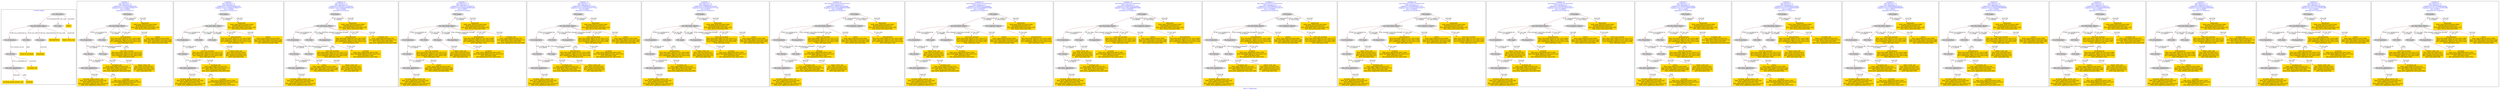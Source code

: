 digraph n0 {
fontcolor="blue"
remincross="true"
label="s08-s-17-edited.xml"
subgraph cluster_0 {
label="1-correct model"
n2[style="filled",color="white",fillcolor="lightgray",label="E12_Production1"];
n3[style="filled",color="white",fillcolor="lightgray",label="E21_Person1"];
n4[style="filled",color="white",fillcolor="lightgray",label="E82_Actor_Appellation1"];
n5[shape="plaintext",style="filled",fillcolor="gold",label="AUTHOR_URI"];
n6[style="filled",color="white",fillcolor="lightgray",label="E22_Man-Made_Object1"];
n7[style="filled",color="white",fillcolor="lightgray",label="E35_Title1"];
n8[style="filled",color="white",fillcolor="lightgray",label="E38_Image1"];
n9[shape="plaintext",style="filled",fillcolor="gold",label="DESCRIPTION"];
n10[style="filled",color="white",fillcolor="lightgray",label="E31_Document1"];
n11[style="filled",color="white",fillcolor="lightgray",label="E55_Type1"];
n12[shape="plaintext",style="filled",fillcolor="gold",label="VIDEO"];
n13[shape="plaintext",style="filled",fillcolor="gold",label="TITLE NO AUTHOR"];
n14[shape="plaintext",style="filled",fillcolor="gold",label="IMAGESRC"];
n15[shape="plaintext",style="filled",fillcolor="gold",label="VIDEO_TYPE_URI"];
n16[shape="plaintext",style="filled",fillcolor="gold",label="AUTHOR_APPELLATION_URI"];
n17[shape="plaintext",style="filled",fillcolor="gold",label="AUTHOR"];
}
subgraph cluster_1 {
label="candidate 0\nlink coherence:1.0\nnode coherence:1.0\nconfidence:0.31075254598283325\nmapping score:0.47858418199427777\ncost:13.99882\n-precision:0.79-recall:0.73"
n19[style="filled",color="white",fillcolor="lightgray",label="E12_Production1"];
n20[style="filled",color="white",fillcolor="lightgray",label="E21_Person1"];
n21[style="filled",color="white",fillcolor="lightgray",label="E55_Type1"];
n22[style="filled",color="white",fillcolor="lightgray",label="E82_Actor_Appellation1"];
n23[style="filled",color="white",fillcolor="lightgray",label="E22_Man-Made_Object1"];
n24[style="filled",color="white",fillcolor="lightgray",label="E35_Title1"];
n25[style="filled",color="white",fillcolor="lightgray",label="E38_Image1"];
n26[shape="plaintext",style="filled",fillcolor="gold",label="IMAGESRC\n[E40_Legal_Body,classLink,0.588]\n[E38_Image,classLink,0.23]\n[E22_Man-Made_Object,classLink,0.126]\n[E21_Person,classLink,0.056]"];
n27[shape="plaintext",style="filled",fillcolor="gold",label="AUTHOR_APPELLATION_URI\n[E82_Actor_Appellation,classLink,0.64]\n[E21_Person,classLink,0.334]\n[E22_Man-Made_Object,P3_has_note,0.014]\n[E82_Actor_Appellation,label,0.013]"];
n28[shape="plaintext",style="filled",fillcolor="gold",label="VIDEO_TYPE_URI\n[E55_Type,classLink,0.467]\n[E74_Group,classLink,0.243]\n[E57_Material,classLink,0.21]\n[E55_Type,label,0.08]"];
n29[shape="plaintext",style="filled",fillcolor="gold",label="DESCRIPTION\n[E22_Man-Made_Object,P3_has_note,0.296]\n[E33_Linguistic_Object,P3_has_note,0.275]\n[E73_Information_Object,P3_has_note,0.265]\n[E35_Title,label,0.163]"];
n30[shape="plaintext",style="filled",fillcolor="gold",label="AUTHOR_URI\n[E40_Legal_Body,classLink,0.65]\n[E22_Man-Made_Object,classLink,0.171]\n[E21_Person,classLink,0.092]\n[E82_Actor_Appellation,classLink,0.088]"];
n31[shape="plaintext",style="filled",fillcolor="gold",label="AUTHOR\n[E82_Actor_Appellation,label,0.356]\n[E22_Man-Made_Object,P3_has_note,0.237]\n[E35_Title,label,0.204]\n[E8_Acquisition,P3_has_note,0.203]"];
n32[shape="plaintext",style="filled",fillcolor="gold",label="VIDEO\n[E40_Legal_Body,classLink,0.696]\n[E22_Man-Made_Object,classLink,0.168]\n[E82_Actor_Appellation,classLink,0.068]\n[E21_Person,classLink,0.068]"];
n33[shape="plaintext",style="filled",fillcolor="gold",label="TITLE NO AUTHOR\n[E22_Man-Made_Object,P3_has_note,0.277]\n[E73_Information_Object,P3_has_note,0.246]\n[E33_Linguistic_Object,P3_has_note,0.239]\n[E35_Title,label,0.238]"];
}
subgraph cluster_2 {
label="candidate 1\nlink coherence:1.0\nnode coherence:1.0\nconfidence:0.31075254598283325\nmapping score:0.47858418199427777\ncost:13.99888\n-precision:0.79-recall:0.73"
n35[style="filled",color="white",fillcolor="lightgray",label="E12_Production1"];
n36[style="filled",color="white",fillcolor="lightgray",label="E21_Person1"];
n37[style="filled",color="white",fillcolor="lightgray",label="E82_Actor_Appellation1"];
n38[style="filled",color="white",fillcolor="lightgray",label="E22_Man-Made_Object1"];
n39[style="filled",color="white",fillcolor="lightgray",label="E35_Title1"];
n40[style="filled",color="white",fillcolor="lightgray",label="E55_Type2"];
n41[style="filled",color="white",fillcolor="lightgray",label="E38_Image1"];
n42[shape="plaintext",style="filled",fillcolor="gold",label="IMAGESRC\n[E40_Legal_Body,classLink,0.588]\n[E38_Image,classLink,0.23]\n[E22_Man-Made_Object,classLink,0.126]\n[E21_Person,classLink,0.056]"];
n43[shape="plaintext",style="filled",fillcolor="gold",label="AUTHOR_APPELLATION_URI\n[E82_Actor_Appellation,classLink,0.64]\n[E21_Person,classLink,0.334]\n[E22_Man-Made_Object,P3_has_note,0.014]\n[E82_Actor_Appellation,label,0.013]"];
n44[shape="plaintext",style="filled",fillcolor="gold",label="DESCRIPTION\n[E22_Man-Made_Object,P3_has_note,0.296]\n[E33_Linguistic_Object,P3_has_note,0.275]\n[E73_Information_Object,P3_has_note,0.265]\n[E35_Title,label,0.163]"];
n45[shape="plaintext",style="filled",fillcolor="gold",label="VIDEO_TYPE_URI\n[E55_Type,classLink,0.467]\n[E74_Group,classLink,0.243]\n[E57_Material,classLink,0.21]\n[E55_Type,label,0.08]"];
n46[shape="plaintext",style="filled",fillcolor="gold",label="AUTHOR_URI\n[E40_Legal_Body,classLink,0.65]\n[E22_Man-Made_Object,classLink,0.171]\n[E21_Person,classLink,0.092]\n[E82_Actor_Appellation,classLink,0.088]"];
n47[shape="plaintext",style="filled",fillcolor="gold",label="AUTHOR\n[E82_Actor_Appellation,label,0.356]\n[E22_Man-Made_Object,P3_has_note,0.237]\n[E35_Title,label,0.204]\n[E8_Acquisition,P3_has_note,0.203]"];
n48[shape="plaintext",style="filled",fillcolor="gold",label="VIDEO\n[E40_Legal_Body,classLink,0.696]\n[E22_Man-Made_Object,classLink,0.168]\n[E82_Actor_Appellation,classLink,0.068]\n[E21_Person,classLink,0.068]"];
n49[shape="plaintext",style="filled",fillcolor="gold",label="TITLE NO AUTHOR\n[E22_Man-Made_Object,P3_has_note,0.277]\n[E73_Information_Object,P3_has_note,0.246]\n[E33_Linguistic_Object,P3_has_note,0.239]\n[E35_Title,label,0.238]"];
}
subgraph cluster_3 {
label="candidate 10\nlink coherence:1.0\nnode coherence:1.0\nconfidence:0.28913351741596155\nmapping score:0.4505445058053205\ncost:14.99866\n-precision:0.6-recall:0.6"
n51[style="filled",color="white",fillcolor="lightgray",label="E12_Production1"];
n52[style="filled",color="white",fillcolor="lightgray",label="E21_Person1"];
n53[style="filled",color="white",fillcolor="lightgray",label="E55_Type1"];
n54[style="filled",color="white",fillcolor="lightgray",label="E82_Actor_Appellation1"];
n55[style="filled",color="white",fillcolor="lightgray",label="E22_Man-Made_Object1"];
n56[style="filled",color="white",fillcolor="lightgray",label="E35_Title1"];
n57[style="filled",color="white",fillcolor="lightgray",label="E8_Acquisition1"];
n58[style="filled",color="white",fillcolor="lightgray",label="E38_Image1"];
n59[shape="plaintext",style="filled",fillcolor="gold",label="IMAGESRC\n[E40_Legal_Body,classLink,0.588]\n[E38_Image,classLink,0.23]\n[E22_Man-Made_Object,classLink,0.126]\n[E21_Person,classLink,0.056]"];
n60[shape="plaintext",style="filled",fillcolor="gold",label="AUTHOR_APPELLATION_URI\n[E82_Actor_Appellation,classLink,0.64]\n[E21_Person,classLink,0.334]\n[E22_Man-Made_Object,P3_has_note,0.014]\n[E82_Actor_Appellation,label,0.013]"];
n61[shape="plaintext",style="filled",fillcolor="gold",label="VIDEO_TYPE_URI\n[E55_Type,classLink,0.467]\n[E74_Group,classLink,0.243]\n[E57_Material,classLink,0.21]\n[E55_Type,label,0.08]"];
n62[shape="plaintext",style="filled",fillcolor="gold",label="AUTHOR\n[E82_Actor_Appellation,label,0.356]\n[E22_Man-Made_Object,P3_has_note,0.237]\n[E35_Title,label,0.204]\n[E8_Acquisition,P3_has_note,0.203]"];
n63[shape="plaintext",style="filled",fillcolor="gold",label="DESCRIPTION\n[E22_Man-Made_Object,P3_has_note,0.296]\n[E33_Linguistic_Object,P3_has_note,0.275]\n[E73_Information_Object,P3_has_note,0.265]\n[E35_Title,label,0.163]"];
n64[shape="plaintext",style="filled",fillcolor="gold",label="VIDEO\n[E40_Legal_Body,classLink,0.696]\n[E22_Man-Made_Object,classLink,0.168]\n[E82_Actor_Appellation,classLink,0.068]\n[E21_Person,classLink,0.068]"];
n65[shape="plaintext",style="filled",fillcolor="gold",label="AUTHOR_URI\n[E40_Legal_Body,classLink,0.65]\n[E22_Man-Made_Object,classLink,0.171]\n[E21_Person,classLink,0.092]\n[E82_Actor_Appellation,classLink,0.088]"];
n66[shape="plaintext",style="filled",fillcolor="gold",label="TITLE NO AUTHOR\n[E22_Man-Made_Object,P3_has_note,0.277]\n[E73_Information_Object,P3_has_note,0.246]\n[E33_Linguistic_Object,P3_has_note,0.239]\n[E35_Title,label,0.238]"];
}
subgraph cluster_4 {
label="candidate 11\nlink coherence:1.0\nnode coherence:1.0\nconfidence:0.28913351741596155\nmapping score:0.4505445058053205\ncost:14.99872\n-precision:0.6-recall:0.6"
n68[style="filled",color="white",fillcolor="lightgray",label="E12_Production1"];
n69[style="filled",color="white",fillcolor="lightgray",label="E21_Person1"];
n70[style="filled",color="white",fillcolor="lightgray",label="E82_Actor_Appellation1"];
n71[style="filled",color="white",fillcolor="lightgray",label="E22_Man-Made_Object1"];
n72[style="filled",color="white",fillcolor="lightgray",label="E35_Title1"];
n73[style="filled",color="white",fillcolor="lightgray",label="E55_Type2"];
n74[style="filled",color="white",fillcolor="lightgray",label="E8_Acquisition1"];
n75[style="filled",color="white",fillcolor="lightgray",label="E38_Image1"];
n76[shape="plaintext",style="filled",fillcolor="gold",label="IMAGESRC\n[E40_Legal_Body,classLink,0.588]\n[E38_Image,classLink,0.23]\n[E22_Man-Made_Object,classLink,0.126]\n[E21_Person,classLink,0.056]"];
n77[shape="plaintext",style="filled",fillcolor="gold",label="AUTHOR_APPELLATION_URI\n[E82_Actor_Appellation,classLink,0.64]\n[E21_Person,classLink,0.334]\n[E22_Man-Made_Object,P3_has_note,0.014]\n[E82_Actor_Appellation,label,0.013]"];
n78[shape="plaintext",style="filled",fillcolor="gold",label="AUTHOR\n[E82_Actor_Appellation,label,0.356]\n[E22_Man-Made_Object,P3_has_note,0.237]\n[E35_Title,label,0.204]\n[E8_Acquisition,P3_has_note,0.203]"];
n79[shape="plaintext",style="filled",fillcolor="gold",label="DESCRIPTION\n[E22_Man-Made_Object,P3_has_note,0.296]\n[E33_Linguistic_Object,P3_has_note,0.275]\n[E73_Information_Object,P3_has_note,0.265]\n[E35_Title,label,0.163]"];
n80[shape="plaintext",style="filled",fillcolor="gold",label="VIDEO_TYPE_URI\n[E55_Type,classLink,0.467]\n[E74_Group,classLink,0.243]\n[E57_Material,classLink,0.21]\n[E55_Type,label,0.08]"];
n81[shape="plaintext",style="filled",fillcolor="gold",label="VIDEO\n[E40_Legal_Body,classLink,0.696]\n[E22_Man-Made_Object,classLink,0.168]\n[E82_Actor_Appellation,classLink,0.068]\n[E21_Person,classLink,0.068]"];
n82[shape="plaintext",style="filled",fillcolor="gold",label="AUTHOR_URI\n[E40_Legal_Body,classLink,0.65]\n[E22_Man-Made_Object,classLink,0.171]\n[E21_Person,classLink,0.092]\n[E82_Actor_Appellation,classLink,0.088]"];
n83[shape="plaintext",style="filled",fillcolor="gold",label="TITLE NO AUTHOR\n[E22_Man-Made_Object,P3_has_note,0.277]\n[E73_Information_Object,P3_has_note,0.246]\n[E33_Linguistic_Object,P3_has_note,0.239]\n[E35_Title,label,0.238]"];
}
subgraph cluster_5 {
label="candidate 12\nlink coherence:1.0\nnode coherence:1.0\nconfidence:0.27998564847331425\nmapping score:0.44749521615777144\ncost:14.99866\n-precision:0.53-recall:0.53"
n85[style="filled",color="white",fillcolor="lightgray",label="E12_Production1"];
n86[style="filled",color="white",fillcolor="lightgray",label="E21_Person1"];
n87[style="filled",color="white",fillcolor="lightgray",label="E55_Type1"];
n88[style="filled",color="white",fillcolor="lightgray",label="E82_Actor_Appellation1"];
n89[style="filled",color="white",fillcolor="lightgray",label="E22_Man-Made_Object1"];
n90[style="filled",color="white",fillcolor="lightgray",label="E35_Title1"];
n91[style="filled",color="white",fillcolor="lightgray",label="E8_Acquisition1"];
n92[style="filled",color="white",fillcolor="lightgray",label="E38_Image1"];
n93[shape="plaintext",style="filled",fillcolor="gold",label="IMAGESRC\n[E40_Legal_Body,classLink,0.588]\n[E38_Image,classLink,0.23]\n[E22_Man-Made_Object,classLink,0.126]\n[E21_Person,classLink,0.056]"];
n94[shape="plaintext",style="filled",fillcolor="gold",label="AUTHOR_APPELLATION_URI\n[E82_Actor_Appellation,classLink,0.64]\n[E21_Person,classLink,0.334]\n[E22_Man-Made_Object,P3_has_note,0.014]\n[E82_Actor_Appellation,label,0.013]"];
n95[shape="plaintext",style="filled",fillcolor="gold",label="VIDEO_TYPE_URI\n[E55_Type,classLink,0.467]\n[E74_Group,classLink,0.243]\n[E57_Material,classLink,0.21]\n[E55_Type,label,0.08]"];
n96[shape="plaintext",style="filled",fillcolor="gold",label="AUTHOR\n[E82_Actor_Appellation,label,0.356]\n[E22_Man-Made_Object,P3_has_note,0.237]\n[E35_Title,label,0.204]\n[E8_Acquisition,P3_has_note,0.203]"];
n97[shape="plaintext",style="filled",fillcolor="gold",label="TITLE NO AUTHOR\n[E22_Man-Made_Object,P3_has_note,0.277]\n[E73_Information_Object,P3_has_note,0.246]\n[E33_Linguistic_Object,P3_has_note,0.239]\n[E35_Title,label,0.238]"];
n98[shape="plaintext",style="filled",fillcolor="gold",label="AUTHOR_URI\n[E40_Legal_Body,classLink,0.65]\n[E22_Man-Made_Object,classLink,0.171]\n[E21_Person,classLink,0.092]\n[E82_Actor_Appellation,classLink,0.088]"];
n99[shape="plaintext",style="filled",fillcolor="gold",label="VIDEO\n[E40_Legal_Body,classLink,0.696]\n[E22_Man-Made_Object,classLink,0.168]\n[E82_Actor_Appellation,classLink,0.068]\n[E21_Person,classLink,0.068]"];
n100[shape="plaintext",style="filled",fillcolor="gold",label="DESCRIPTION\n[E22_Man-Made_Object,P3_has_note,0.296]\n[E33_Linguistic_Object,P3_has_note,0.275]\n[E73_Information_Object,P3_has_note,0.265]\n[E35_Title,label,0.163]"];
}
subgraph cluster_6 {
label="candidate 13\nlink coherence:1.0\nnode coherence:1.0\nconfidence:0.27998564847331425\nmapping score:0.44749521615777144\ncost:14.99872\n-precision:0.53-recall:0.53"
n102[style="filled",color="white",fillcolor="lightgray",label="E12_Production1"];
n103[style="filled",color="white",fillcolor="lightgray",label="E21_Person1"];
n104[style="filled",color="white",fillcolor="lightgray",label="E82_Actor_Appellation1"];
n105[style="filled",color="white",fillcolor="lightgray",label="E22_Man-Made_Object1"];
n106[style="filled",color="white",fillcolor="lightgray",label="E35_Title1"];
n107[style="filled",color="white",fillcolor="lightgray",label="E55_Type2"];
n108[style="filled",color="white",fillcolor="lightgray",label="E8_Acquisition1"];
n109[style="filled",color="white",fillcolor="lightgray",label="E38_Image1"];
n110[shape="plaintext",style="filled",fillcolor="gold",label="IMAGESRC\n[E40_Legal_Body,classLink,0.588]\n[E38_Image,classLink,0.23]\n[E22_Man-Made_Object,classLink,0.126]\n[E21_Person,classLink,0.056]"];
n111[shape="plaintext",style="filled",fillcolor="gold",label="AUTHOR_APPELLATION_URI\n[E82_Actor_Appellation,classLink,0.64]\n[E21_Person,classLink,0.334]\n[E22_Man-Made_Object,P3_has_note,0.014]\n[E82_Actor_Appellation,label,0.013]"];
n112[shape="plaintext",style="filled",fillcolor="gold",label="AUTHOR\n[E82_Actor_Appellation,label,0.356]\n[E22_Man-Made_Object,P3_has_note,0.237]\n[E35_Title,label,0.204]\n[E8_Acquisition,P3_has_note,0.203]"];
n113[shape="plaintext",style="filled",fillcolor="gold",label="TITLE NO AUTHOR\n[E22_Man-Made_Object,P3_has_note,0.277]\n[E73_Information_Object,P3_has_note,0.246]\n[E33_Linguistic_Object,P3_has_note,0.239]\n[E35_Title,label,0.238]"];
n114[shape="plaintext",style="filled",fillcolor="gold",label="VIDEO_TYPE_URI\n[E55_Type,classLink,0.467]\n[E74_Group,classLink,0.243]\n[E57_Material,classLink,0.21]\n[E55_Type,label,0.08]"];
n115[shape="plaintext",style="filled",fillcolor="gold",label="AUTHOR_URI\n[E40_Legal_Body,classLink,0.65]\n[E22_Man-Made_Object,classLink,0.171]\n[E21_Person,classLink,0.092]\n[E82_Actor_Appellation,classLink,0.088]"];
n116[shape="plaintext",style="filled",fillcolor="gold",label="VIDEO\n[E40_Legal_Body,classLink,0.696]\n[E22_Man-Made_Object,classLink,0.168]\n[E82_Actor_Appellation,classLink,0.068]\n[E21_Person,classLink,0.068]"];
n117[shape="plaintext",style="filled",fillcolor="gold",label="DESCRIPTION\n[E22_Man-Made_Object,P3_has_note,0.296]\n[E33_Linguistic_Object,P3_has_note,0.275]\n[E73_Information_Object,P3_has_note,0.265]\n[E35_Title,label,0.163]"];
}
subgraph cluster_7 {
label="candidate 14\nlink coherence:0.9333333333333333\nnode coherence:1.0\nconfidence:0.2940072581943664\nmapping score:0.45216908606478884\ncost:114.008862\n-precision:0.47-recall:0.47"
n119[style="filled",color="white",fillcolor="lightgray",label="E12_Production1"];
n120[style="filled",color="white",fillcolor="lightgray",label="E21_Person1"];
n121[style="filled",color="white",fillcolor="lightgray",label="E55_Type1"];
n122[style="filled",color="white",fillcolor="lightgray",label="E82_Actor_Appellation1"];
n123[style="filled",color="white",fillcolor="lightgray",label="E22_Man-Made_Object1"];
n124[style="filled",color="white",fillcolor="lightgray",label="E8_Acquisition1"];
n125[style="filled",color="white",fillcolor="lightgray",label="E38_Image1"];
n126[style="filled",color="white",fillcolor="lightgray",label="E33_Linguistic_Object2"];
n127[shape="plaintext",style="filled",fillcolor="gold",label="IMAGESRC\n[E40_Legal_Body,classLink,0.588]\n[E38_Image,classLink,0.23]\n[E22_Man-Made_Object,classLink,0.126]\n[E21_Person,classLink,0.056]"];
n128[shape="plaintext",style="filled",fillcolor="gold",label="AUTHOR_APPELLATION_URI\n[E82_Actor_Appellation,classLink,0.64]\n[E21_Person,classLink,0.334]\n[E22_Man-Made_Object,P3_has_note,0.014]\n[E82_Actor_Appellation,label,0.013]"];
n129[shape="plaintext",style="filled",fillcolor="gold",label="VIDEO_TYPE_URI\n[E55_Type,classLink,0.467]\n[E74_Group,classLink,0.243]\n[E57_Material,classLink,0.21]\n[E55_Type,label,0.08]"];
n130[shape="plaintext",style="filled",fillcolor="gold",label="AUTHOR\n[E82_Actor_Appellation,label,0.356]\n[E22_Man-Made_Object,P3_has_note,0.237]\n[E35_Title,label,0.204]\n[E8_Acquisition,P3_has_note,0.203]"];
n131[shape="plaintext",style="filled",fillcolor="gold",label="TITLE NO AUTHOR\n[E22_Man-Made_Object,P3_has_note,0.277]\n[E73_Information_Object,P3_has_note,0.246]\n[E33_Linguistic_Object,P3_has_note,0.239]\n[E35_Title,label,0.238]"];
n132[shape="plaintext",style="filled",fillcolor="gold",label="DESCRIPTION\n[E22_Man-Made_Object,P3_has_note,0.296]\n[E33_Linguistic_Object,P3_has_note,0.275]\n[E73_Information_Object,P3_has_note,0.265]\n[E35_Title,label,0.163]"];
n133[shape="plaintext",style="filled",fillcolor="gold",label="AUTHOR_URI\n[E40_Legal_Body,classLink,0.65]\n[E22_Man-Made_Object,classLink,0.171]\n[E21_Person,classLink,0.092]\n[E82_Actor_Appellation,classLink,0.088]"];
n134[shape="plaintext",style="filled",fillcolor="gold",label="VIDEO\n[E40_Legal_Body,classLink,0.696]\n[E22_Man-Made_Object,classLink,0.168]\n[E82_Actor_Appellation,classLink,0.068]\n[E21_Person,classLink,0.068]"];
}
subgraph cluster_8 {
label="candidate 15\nlink coherence:0.9333333333333333\nnode coherence:1.0\nconfidence:0.2940072581943664\nmapping score:0.45216908606478884\ncost:114.008922\n-precision:0.47-recall:0.47"
n136[style="filled",color="white",fillcolor="lightgray",label="E12_Production1"];
n137[style="filled",color="white",fillcolor="lightgray",label="E21_Person1"];
n138[style="filled",color="white",fillcolor="lightgray",label="E82_Actor_Appellation1"];
n139[style="filled",color="white",fillcolor="lightgray",label="E22_Man-Made_Object1"];
n140[style="filled",color="white",fillcolor="lightgray",label="E55_Type2"];
n141[style="filled",color="white",fillcolor="lightgray",label="E8_Acquisition1"];
n142[style="filled",color="white",fillcolor="lightgray",label="E38_Image1"];
n143[style="filled",color="white",fillcolor="lightgray",label="E33_Linguistic_Object2"];
n144[shape="plaintext",style="filled",fillcolor="gold",label="IMAGESRC\n[E40_Legal_Body,classLink,0.588]\n[E38_Image,classLink,0.23]\n[E22_Man-Made_Object,classLink,0.126]\n[E21_Person,classLink,0.056]"];
n145[shape="plaintext",style="filled",fillcolor="gold",label="AUTHOR_APPELLATION_URI\n[E82_Actor_Appellation,classLink,0.64]\n[E21_Person,classLink,0.334]\n[E22_Man-Made_Object,P3_has_note,0.014]\n[E82_Actor_Appellation,label,0.013]"];
n146[shape="plaintext",style="filled",fillcolor="gold",label="AUTHOR\n[E82_Actor_Appellation,label,0.356]\n[E22_Man-Made_Object,P3_has_note,0.237]\n[E35_Title,label,0.204]\n[E8_Acquisition,P3_has_note,0.203]"];
n147[shape="plaintext",style="filled",fillcolor="gold",label="TITLE NO AUTHOR\n[E22_Man-Made_Object,P3_has_note,0.277]\n[E73_Information_Object,P3_has_note,0.246]\n[E33_Linguistic_Object,P3_has_note,0.239]\n[E35_Title,label,0.238]"];
n148[shape="plaintext",style="filled",fillcolor="gold",label="DESCRIPTION\n[E22_Man-Made_Object,P3_has_note,0.296]\n[E33_Linguistic_Object,P3_has_note,0.275]\n[E73_Information_Object,P3_has_note,0.265]\n[E35_Title,label,0.163]"];
n149[shape="plaintext",style="filled",fillcolor="gold",label="VIDEO_TYPE_URI\n[E55_Type,classLink,0.467]\n[E74_Group,classLink,0.243]\n[E57_Material,classLink,0.21]\n[E55_Type,label,0.08]"];
n150[shape="plaintext",style="filled",fillcolor="gold",label="AUTHOR_URI\n[E40_Legal_Body,classLink,0.65]\n[E22_Man-Made_Object,classLink,0.171]\n[E21_Person,classLink,0.092]\n[E82_Actor_Appellation,classLink,0.088]"];
n151[shape="plaintext",style="filled",fillcolor="gold",label="VIDEO\n[E40_Legal_Body,classLink,0.696]\n[E22_Man-Made_Object,classLink,0.168]\n[E82_Actor_Appellation,classLink,0.068]\n[E21_Person,classLink,0.068]"];
}
subgraph cluster_9 {
label="candidate 16\nlink coherence:0.9333333333333333\nnode coherence:1.0\nconfidence:0.2940072581943664\nmapping score:0.45216908606478884\ncost:114.008992\n-precision:0.47-recall:0.47"
n153[style="filled",color="white",fillcolor="lightgray",label="E12_Production1"];
n154[style="filled",color="white",fillcolor="lightgray",label="E21_Person1"];
n155[style="filled",color="white",fillcolor="lightgray",label="E82_Actor_Appellation1"];
n156[style="filled",color="white",fillcolor="lightgray",label="E22_Man-Made_Object1"];
n157[style="filled",color="white",fillcolor="lightgray",label="E55_Type3"];
n158[style="filled",color="white",fillcolor="lightgray",label="E8_Acquisition1"];
n159[style="filled",color="white",fillcolor="lightgray",label="E38_Image1"];
n160[style="filled",color="white",fillcolor="lightgray",label="E33_Linguistic_Object2"];
n161[shape="plaintext",style="filled",fillcolor="gold",label="IMAGESRC\n[E40_Legal_Body,classLink,0.588]\n[E38_Image,classLink,0.23]\n[E22_Man-Made_Object,classLink,0.126]\n[E21_Person,classLink,0.056]"];
n162[shape="plaintext",style="filled",fillcolor="gold",label="AUTHOR_APPELLATION_URI\n[E82_Actor_Appellation,classLink,0.64]\n[E21_Person,classLink,0.334]\n[E22_Man-Made_Object,P3_has_note,0.014]\n[E82_Actor_Appellation,label,0.013]"];
n163[shape="plaintext",style="filled",fillcolor="gold",label="AUTHOR\n[E82_Actor_Appellation,label,0.356]\n[E22_Man-Made_Object,P3_has_note,0.237]\n[E35_Title,label,0.204]\n[E8_Acquisition,P3_has_note,0.203]"];
n164[shape="plaintext",style="filled",fillcolor="gold",label="TITLE NO AUTHOR\n[E22_Man-Made_Object,P3_has_note,0.277]\n[E73_Information_Object,P3_has_note,0.246]\n[E33_Linguistic_Object,P3_has_note,0.239]\n[E35_Title,label,0.238]"];
n165[shape="plaintext",style="filled",fillcolor="gold",label="DESCRIPTION\n[E22_Man-Made_Object,P3_has_note,0.296]\n[E33_Linguistic_Object,P3_has_note,0.275]\n[E73_Information_Object,P3_has_note,0.265]\n[E35_Title,label,0.163]"];
n166[shape="plaintext",style="filled",fillcolor="gold",label="AUTHOR_URI\n[E40_Legal_Body,classLink,0.65]\n[E22_Man-Made_Object,classLink,0.171]\n[E21_Person,classLink,0.092]\n[E82_Actor_Appellation,classLink,0.088]"];
n167[shape="plaintext",style="filled",fillcolor="gold",label="VIDEO_TYPE_URI\n[E55_Type,classLink,0.467]\n[E74_Group,classLink,0.243]\n[E57_Material,classLink,0.21]\n[E55_Type,label,0.08]"];
n168[shape="plaintext",style="filled",fillcolor="gold",label="VIDEO\n[E40_Legal_Body,classLink,0.696]\n[E22_Man-Made_Object,classLink,0.168]\n[E82_Actor_Appellation,classLink,0.068]\n[E21_Person,classLink,0.068]"];
}
subgraph cluster_10 {
label="candidate 17\nlink coherence:0.9333333333333333\nnode coherence:1.0\nconfidence:0.2918564809707754\nmapping score:0.45145216032359176\ncost:114.008862\n-precision:0.53-recall:0.53"
n170[style="filled",color="white",fillcolor="lightgray",label="E12_Production1"];
n171[style="filled",color="white",fillcolor="lightgray",label="E21_Person1"];
n172[style="filled",color="white",fillcolor="lightgray",label="E55_Type1"];
n173[style="filled",color="white",fillcolor="lightgray",label="E82_Actor_Appellation1"];
n174[style="filled",color="white",fillcolor="lightgray",label="E22_Man-Made_Object1"];
n175[style="filled",color="white",fillcolor="lightgray",label="E8_Acquisition1"];
n176[style="filled",color="white",fillcolor="lightgray",label="E38_Image1"];
n177[style="filled",color="white",fillcolor="lightgray",label="E33_Linguistic_Object2"];
n178[shape="plaintext",style="filled",fillcolor="gold",label="IMAGESRC\n[E40_Legal_Body,classLink,0.588]\n[E38_Image,classLink,0.23]\n[E22_Man-Made_Object,classLink,0.126]\n[E21_Person,classLink,0.056]"];
n179[shape="plaintext",style="filled",fillcolor="gold",label="AUTHOR_APPELLATION_URI\n[E82_Actor_Appellation,classLink,0.64]\n[E21_Person,classLink,0.334]\n[E22_Man-Made_Object,P3_has_note,0.014]\n[E82_Actor_Appellation,label,0.013]"];
n180[shape="plaintext",style="filled",fillcolor="gold",label="VIDEO_TYPE_URI\n[E55_Type,classLink,0.467]\n[E74_Group,classLink,0.243]\n[E57_Material,classLink,0.21]\n[E55_Type,label,0.08]"];
n181[shape="plaintext",style="filled",fillcolor="gold",label="AUTHOR\n[E82_Actor_Appellation,label,0.356]\n[E22_Man-Made_Object,P3_has_note,0.237]\n[E35_Title,label,0.204]\n[E8_Acquisition,P3_has_note,0.203]"];
n182[shape="plaintext",style="filled",fillcolor="gold",label="TITLE NO AUTHOR\n[E22_Man-Made_Object,P3_has_note,0.277]\n[E73_Information_Object,P3_has_note,0.246]\n[E33_Linguistic_Object,P3_has_note,0.239]\n[E35_Title,label,0.238]"];
n183[shape="plaintext",style="filled",fillcolor="gold",label="DESCRIPTION\n[E22_Man-Made_Object,P3_has_note,0.296]\n[E33_Linguistic_Object,P3_has_note,0.275]\n[E73_Information_Object,P3_has_note,0.265]\n[E35_Title,label,0.163]"];
n184[shape="plaintext",style="filled",fillcolor="gold",label="AUTHOR_URI\n[E40_Legal_Body,classLink,0.65]\n[E22_Man-Made_Object,classLink,0.171]\n[E21_Person,classLink,0.092]\n[E82_Actor_Appellation,classLink,0.088]"];
n185[shape="plaintext",style="filled",fillcolor="gold",label="VIDEO\n[E40_Legal_Body,classLink,0.696]\n[E22_Man-Made_Object,classLink,0.168]\n[E82_Actor_Appellation,classLink,0.068]\n[E21_Person,classLink,0.068]"];
}
subgraph cluster_11 {
label="candidate 18\nlink coherence:0.9333333333333333\nnode coherence:1.0\nconfidence:0.2918564809707754\nmapping score:0.45145216032359176\ncost:114.008922\n-precision:0.53-recall:0.53"
n187[style="filled",color="white",fillcolor="lightgray",label="E12_Production1"];
n188[style="filled",color="white",fillcolor="lightgray",label="E21_Person1"];
n189[style="filled",color="white",fillcolor="lightgray",label="E82_Actor_Appellation1"];
n190[style="filled",color="white",fillcolor="lightgray",label="E22_Man-Made_Object1"];
n191[style="filled",color="white",fillcolor="lightgray",label="E55_Type2"];
n192[style="filled",color="white",fillcolor="lightgray",label="E8_Acquisition1"];
n193[style="filled",color="white",fillcolor="lightgray",label="E38_Image1"];
n194[style="filled",color="white",fillcolor="lightgray",label="E33_Linguistic_Object2"];
n195[shape="plaintext",style="filled",fillcolor="gold",label="IMAGESRC\n[E40_Legal_Body,classLink,0.588]\n[E38_Image,classLink,0.23]\n[E22_Man-Made_Object,classLink,0.126]\n[E21_Person,classLink,0.056]"];
n196[shape="plaintext",style="filled",fillcolor="gold",label="AUTHOR_APPELLATION_URI\n[E82_Actor_Appellation,classLink,0.64]\n[E21_Person,classLink,0.334]\n[E22_Man-Made_Object,P3_has_note,0.014]\n[E82_Actor_Appellation,label,0.013]"];
n197[shape="plaintext",style="filled",fillcolor="gold",label="AUTHOR\n[E82_Actor_Appellation,label,0.356]\n[E22_Man-Made_Object,P3_has_note,0.237]\n[E35_Title,label,0.204]\n[E8_Acquisition,P3_has_note,0.203]"];
n198[shape="plaintext",style="filled",fillcolor="gold",label="TITLE NO AUTHOR\n[E22_Man-Made_Object,P3_has_note,0.277]\n[E73_Information_Object,P3_has_note,0.246]\n[E33_Linguistic_Object,P3_has_note,0.239]\n[E35_Title,label,0.238]"];
n199[shape="plaintext",style="filled",fillcolor="gold",label="DESCRIPTION\n[E22_Man-Made_Object,P3_has_note,0.296]\n[E33_Linguistic_Object,P3_has_note,0.275]\n[E73_Information_Object,P3_has_note,0.265]\n[E35_Title,label,0.163]"];
n200[shape="plaintext",style="filled",fillcolor="gold",label="VIDEO_TYPE_URI\n[E55_Type,classLink,0.467]\n[E74_Group,classLink,0.243]\n[E57_Material,classLink,0.21]\n[E55_Type,label,0.08]"];
n201[shape="plaintext",style="filled",fillcolor="gold",label="AUTHOR_URI\n[E40_Legal_Body,classLink,0.65]\n[E22_Man-Made_Object,classLink,0.171]\n[E21_Person,classLink,0.092]\n[E82_Actor_Appellation,classLink,0.088]"];
n202[shape="plaintext",style="filled",fillcolor="gold",label="VIDEO\n[E40_Legal_Body,classLink,0.696]\n[E22_Man-Made_Object,classLink,0.168]\n[E82_Actor_Appellation,classLink,0.068]\n[E21_Person,classLink,0.068]"];
}
subgraph cluster_12 {
label="candidate 19\nlink coherence:0.9333333333333333\nnode coherence:1.0\nconfidence:0.2918564809707754\nmapping score:0.45145216032359176\ncost:114.008992\n-precision:0.53-recall:0.53"
n204[style="filled",color="white",fillcolor="lightgray",label="E12_Production1"];
n205[style="filled",color="white",fillcolor="lightgray",label="E21_Person1"];
n206[style="filled",color="white",fillcolor="lightgray",label="E82_Actor_Appellation1"];
n207[style="filled",color="white",fillcolor="lightgray",label="E22_Man-Made_Object1"];
n208[style="filled",color="white",fillcolor="lightgray",label="E55_Type3"];
n209[style="filled",color="white",fillcolor="lightgray",label="E8_Acquisition1"];
n210[style="filled",color="white",fillcolor="lightgray",label="E38_Image1"];
n211[style="filled",color="white",fillcolor="lightgray",label="E33_Linguistic_Object2"];
n212[shape="plaintext",style="filled",fillcolor="gold",label="IMAGESRC\n[E40_Legal_Body,classLink,0.588]\n[E38_Image,classLink,0.23]\n[E22_Man-Made_Object,classLink,0.126]\n[E21_Person,classLink,0.056]"];
n213[shape="plaintext",style="filled",fillcolor="gold",label="AUTHOR_APPELLATION_URI\n[E82_Actor_Appellation,classLink,0.64]\n[E21_Person,classLink,0.334]\n[E22_Man-Made_Object,P3_has_note,0.014]\n[E82_Actor_Appellation,label,0.013]"];
n214[shape="plaintext",style="filled",fillcolor="gold",label="AUTHOR\n[E82_Actor_Appellation,label,0.356]\n[E22_Man-Made_Object,P3_has_note,0.237]\n[E35_Title,label,0.204]\n[E8_Acquisition,P3_has_note,0.203]"];
n215[shape="plaintext",style="filled",fillcolor="gold",label="TITLE NO AUTHOR\n[E22_Man-Made_Object,P3_has_note,0.277]\n[E73_Information_Object,P3_has_note,0.246]\n[E33_Linguistic_Object,P3_has_note,0.239]\n[E35_Title,label,0.238]"];
n216[shape="plaintext",style="filled",fillcolor="gold",label="DESCRIPTION\n[E22_Man-Made_Object,P3_has_note,0.296]\n[E33_Linguistic_Object,P3_has_note,0.275]\n[E73_Information_Object,P3_has_note,0.265]\n[E35_Title,label,0.163]"];
n217[shape="plaintext",style="filled",fillcolor="gold",label="AUTHOR_URI\n[E40_Legal_Body,classLink,0.65]\n[E22_Man-Made_Object,classLink,0.171]\n[E21_Person,classLink,0.092]\n[E82_Actor_Appellation,classLink,0.088]"];
n218[shape="plaintext",style="filled",fillcolor="gold",label="VIDEO_TYPE_URI\n[E55_Type,classLink,0.467]\n[E74_Group,classLink,0.243]\n[E57_Material,classLink,0.21]\n[E55_Type,label,0.08]"];
n219[shape="plaintext",style="filled",fillcolor="gold",label="VIDEO\n[E40_Legal_Body,classLink,0.696]\n[E22_Man-Made_Object,classLink,0.168]\n[E82_Actor_Appellation,classLink,0.068]\n[E21_Person,classLink,0.068]"];
}
subgraph cluster_13 {
label="candidate 2\nlink coherence:1.0\nnode coherence:1.0\nconfidence:0.30815083843322894\nmapping score:0.4777169461444097\ncost:13.99882\n-precision:0.71-recall:0.67"
n221[style="filled",color="white",fillcolor="lightgray",label="E12_Production1"];
n222[style="filled",color="white",fillcolor="lightgray",label="E21_Person1"];
n223[style="filled",color="white",fillcolor="lightgray",label="E55_Type1"];
n224[style="filled",color="white",fillcolor="lightgray",label="E82_Actor_Appellation1"];
n225[style="filled",color="white",fillcolor="lightgray",label="E22_Man-Made_Object1"];
n226[style="filled",color="white",fillcolor="lightgray",label="E35_Title1"];
n227[style="filled",color="white",fillcolor="lightgray",label="E38_Image1"];
n228[shape="plaintext",style="filled",fillcolor="gold",label="IMAGESRC\n[E40_Legal_Body,classLink,0.588]\n[E38_Image,classLink,0.23]\n[E22_Man-Made_Object,classLink,0.126]\n[E21_Person,classLink,0.056]"];
n229[shape="plaintext",style="filled",fillcolor="gold",label="AUTHOR_APPELLATION_URI\n[E82_Actor_Appellation,classLink,0.64]\n[E21_Person,classLink,0.334]\n[E22_Man-Made_Object,P3_has_note,0.014]\n[E82_Actor_Appellation,label,0.013]"];
n230[shape="plaintext",style="filled",fillcolor="gold",label="VIDEO_TYPE_URI\n[E55_Type,classLink,0.467]\n[E74_Group,classLink,0.243]\n[E57_Material,classLink,0.21]\n[E55_Type,label,0.08]"];
n231[shape="plaintext",style="filled",fillcolor="gold",label="DESCRIPTION\n[E22_Man-Made_Object,P3_has_note,0.296]\n[E33_Linguistic_Object,P3_has_note,0.275]\n[E73_Information_Object,P3_has_note,0.265]\n[E35_Title,label,0.163]"];
n232[shape="plaintext",style="filled",fillcolor="gold",label="VIDEO\n[E40_Legal_Body,classLink,0.696]\n[E22_Man-Made_Object,classLink,0.168]\n[E82_Actor_Appellation,classLink,0.068]\n[E21_Person,classLink,0.068]"];
n233[shape="plaintext",style="filled",fillcolor="gold",label="AUTHOR\n[E82_Actor_Appellation,label,0.356]\n[E22_Man-Made_Object,P3_has_note,0.237]\n[E35_Title,label,0.204]\n[E8_Acquisition,P3_has_note,0.203]"];
n234[shape="plaintext",style="filled",fillcolor="gold",label="AUTHOR_URI\n[E40_Legal_Body,classLink,0.65]\n[E22_Man-Made_Object,classLink,0.171]\n[E21_Person,classLink,0.092]\n[E82_Actor_Appellation,classLink,0.088]"];
n235[shape="plaintext",style="filled",fillcolor="gold",label="TITLE NO AUTHOR\n[E22_Man-Made_Object,P3_has_note,0.277]\n[E73_Information_Object,P3_has_note,0.246]\n[E33_Linguistic_Object,P3_has_note,0.239]\n[E35_Title,label,0.238]"];
}
subgraph cluster_14 {
label="candidate 3\nlink coherence:1.0\nnode coherence:1.0\nconfidence:0.30815083843322894\nmapping score:0.4777169461444097\ncost:13.99888\n-precision:0.71-recall:0.67"
n237[style="filled",color="white",fillcolor="lightgray",label="E12_Production1"];
n238[style="filled",color="white",fillcolor="lightgray",label="E21_Person1"];
n239[style="filled",color="white",fillcolor="lightgray",label="E82_Actor_Appellation1"];
n240[style="filled",color="white",fillcolor="lightgray",label="E22_Man-Made_Object1"];
n241[style="filled",color="white",fillcolor="lightgray",label="E35_Title1"];
n242[style="filled",color="white",fillcolor="lightgray",label="E55_Type2"];
n243[style="filled",color="white",fillcolor="lightgray",label="E38_Image1"];
n244[shape="plaintext",style="filled",fillcolor="gold",label="IMAGESRC\n[E40_Legal_Body,classLink,0.588]\n[E38_Image,classLink,0.23]\n[E22_Man-Made_Object,classLink,0.126]\n[E21_Person,classLink,0.056]"];
n245[shape="plaintext",style="filled",fillcolor="gold",label="AUTHOR_APPELLATION_URI\n[E82_Actor_Appellation,classLink,0.64]\n[E21_Person,classLink,0.334]\n[E22_Man-Made_Object,P3_has_note,0.014]\n[E82_Actor_Appellation,label,0.013]"];
n246[shape="plaintext",style="filled",fillcolor="gold",label="DESCRIPTION\n[E22_Man-Made_Object,P3_has_note,0.296]\n[E33_Linguistic_Object,P3_has_note,0.275]\n[E73_Information_Object,P3_has_note,0.265]\n[E35_Title,label,0.163]"];
n247[shape="plaintext",style="filled",fillcolor="gold",label="VIDEO_TYPE_URI\n[E55_Type,classLink,0.467]\n[E74_Group,classLink,0.243]\n[E57_Material,classLink,0.21]\n[E55_Type,label,0.08]"];
n248[shape="plaintext",style="filled",fillcolor="gold",label="VIDEO\n[E40_Legal_Body,classLink,0.696]\n[E22_Man-Made_Object,classLink,0.168]\n[E82_Actor_Appellation,classLink,0.068]\n[E21_Person,classLink,0.068]"];
n249[shape="plaintext",style="filled",fillcolor="gold",label="AUTHOR\n[E82_Actor_Appellation,label,0.356]\n[E22_Man-Made_Object,P3_has_note,0.237]\n[E35_Title,label,0.204]\n[E8_Acquisition,P3_has_note,0.203]"];
n250[shape="plaintext",style="filled",fillcolor="gold",label="AUTHOR_URI\n[E40_Legal_Body,classLink,0.65]\n[E22_Man-Made_Object,classLink,0.171]\n[E21_Person,classLink,0.092]\n[E82_Actor_Appellation,classLink,0.088]"];
n251[shape="plaintext",style="filled",fillcolor="gold",label="TITLE NO AUTHOR\n[E22_Man-Made_Object,P3_has_note,0.277]\n[E73_Information_Object,P3_has_note,0.246]\n[E33_Linguistic_Object,P3_has_note,0.239]\n[E35_Title,label,0.238]"];
}
subgraph cluster_15 {
label="candidate 4\nlink coherence:1.0\nnode coherence:1.0\nconfidence:0.29900296949058164\nmapping score:0.47466765649686055\ncost:13.99882\n-precision:0.64-recall:0.6"
n253[style="filled",color="white",fillcolor="lightgray",label="E12_Production1"];
n254[style="filled",color="white",fillcolor="lightgray",label="E21_Person1"];
n255[style="filled",color="white",fillcolor="lightgray",label="E55_Type1"];
n256[style="filled",color="white",fillcolor="lightgray",label="E82_Actor_Appellation1"];
n257[style="filled",color="white",fillcolor="lightgray",label="E22_Man-Made_Object1"];
n258[style="filled",color="white",fillcolor="lightgray",label="E35_Title1"];
n259[style="filled",color="white",fillcolor="lightgray",label="E38_Image1"];
n260[shape="plaintext",style="filled",fillcolor="gold",label="IMAGESRC\n[E40_Legal_Body,classLink,0.588]\n[E38_Image,classLink,0.23]\n[E22_Man-Made_Object,classLink,0.126]\n[E21_Person,classLink,0.056]"];
n261[shape="plaintext",style="filled",fillcolor="gold",label="AUTHOR_APPELLATION_URI\n[E82_Actor_Appellation,classLink,0.64]\n[E21_Person,classLink,0.334]\n[E22_Man-Made_Object,P3_has_note,0.014]\n[E82_Actor_Appellation,label,0.013]"];
n262[shape="plaintext",style="filled",fillcolor="gold",label="VIDEO_TYPE_URI\n[E55_Type,classLink,0.467]\n[E74_Group,classLink,0.243]\n[E57_Material,classLink,0.21]\n[E55_Type,label,0.08]"];
n263[shape="plaintext",style="filled",fillcolor="gold",label="TITLE NO AUTHOR\n[E22_Man-Made_Object,P3_has_note,0.277]\n[E73_Information_Object,P3_has_note,0.246]\n[E33_Linguistic_Object,P3_has_note,0.239]\n[E35_Title,label,0.238]"];
n264[shape="plaintext",style="filled",fillcolor="gold",label="AUTHOR_URI\n[E40_Legal_Body,classLink,0.65]\n[E22_Man-Made_Object,classLink,0.171]\n[E21_Person,classLink,0.092]\n[E82_Actor_Appellation,classLink,0.088]"];
n265[shape="plaintext",style="filled",fillcolor="gold",label="AUTHOR\n[E82_Actor_Appellation,label,0.356]\n[E22_Man-Made_Object,P3_has_note,0.237]\n[E35_Title,label,0.204]\n[E8_Acquisition,P3_has_note,0.203]"];
n266[shape="plaintext",style="filled",fillcolor="gold",label="VIDEO\n[E40_Legal_Body,classLink,0.696]\n[E22_Man-Made_Object,classLink,0.168]\n[E82_Actor_Appellation,classLink,0.068]\n[E21_Person,classLink,0.068]"];
n267[shape="plaintext",style="filled",fillcolor="gold",label="DESCRIPTION\n[E22_Man-Made_Object,P3_has_note,0.296]\n[E33_Linguistic_Object,P3_has_note,0.275]\n[E73_Information_Object,P3_has_note,0.265]\n[E35_Title,label,0.163]"];
}
subgraph cluster_16 {
label="candidate 5\nlink coherence:1.0\nnode coherence:1.0\nconfidence:0.29900296949058164\nmapping score:0.47466765649686055\ncost:13.99888\n-precision:0.64-recall:0.6"
n269[style="filled",color="white",fillcolor="lightgray",label="E12_Production1"];
n270[style="filled",color="white",fillcolor="lightgray",label="E21_Person1"];
n271[style="filled",color="white",fillcolor="lightgray",label="E82_Actor_Appellation1"];
n272[style="filled",color="white",fillcolor="lightgray",label="E22_Man-Made_Object1"];
n273[style="filled",color="white",fillcolor="lightgray",label="E35_Title1"];
n274[style="filled",color="white",fillcolor="lightgray",label="E55_Type2"];
n275[style="filled",color="white",fillcolor="lightgray",label="E38_Image1"];
n276[shape="plaintext",style="filled",fillcolor="gold",label="IMAGESRC\n[E40_Legal_Body,classLink,0.588]\n[E38_Image,classLink,0.23]\n[E22_Man-Made_Object,classLink,0.126]\n[E21_Person,classLink,0.056]"];
n277[shape="plaintext",style="filled",fillcolor="gold",label="AUTHOR_APPELLATION_URI\n[E82_Actor_Appellation,classLink,0.64]\n[E21_Person,classLink,0.334]\n[E22_Man-Made_Object,P3_has_note,0.014]\n[E82_Actor_Appellation,label,0.013]"];
n278[shape="plaintext",style="filled",fillcolor="gold",label="TITLE NO AUTHOR\n[E22_Man-Made_Object,P3_has_note,0.277]\n[E73_Information_Object,P3_has_note,0.246]\n[E33_Linguistic_Object,P3_has_note,0.239]\n[E35_Title,label,0.238]"];
n279[shape="plaintext",style="filled",fillcolor="gold",label="VIDEO_TYPE_URI\n[E55_Type,classLink,0.467]\n[E74_Group,classLink,0.243]\n[E57_Material,classLink,0.21]\n[E55_Type,label,0.08]"];
n280[shape="plaintext",style="filled",fillcolor="gold",label="AUTHOR_URI\n[E40_Legal_Body,classLink,0.65]\n[E22_Man-Made_Object,classLink,0.171]\n[E21_Person,classLink,0.092]\n[E82_Actor_Appellation,classLink,0.088]"];
n281[shape="plaintext",style="filled",fillcolor="gold",label="AUTHOR\n[E82_Actor_Appellation,label,0.356]\n[E22_Man-Made_Object,P3_has_note,0.237]\n[E35_Title,label,0.204]\n[E8_Acquisition,P3_has_note,0.203]"];
n282[shape="plaintext",style="filled",fillcolor="gold",label="VIDEO\n[E40_Legal_Body,classLink,0.696]\n[E22_Man-Made_Object,classLink,0.168]\n[E82_Actor_Appellation,classLink,0.068]\n[E21_Person,classLink,0.068]"];
n283[shape="plaintext",style="filled",fillcolor="gold",label="DESCRIPTION\n[E22_Man-Made_Object,P3_has_note,0.296]\n[E33_Linguistic_Object,P3_has_note,0.275]\n[E73_Information_Object,P3_has_note,0.265]\n[E35_Title,label,0.163]"];
}
subgraph cluster_17 {
label="candidate 6\nlink coherence:1.0\nnode coherence:1.0\nconfidence:0.2964012619409773\nmapping score:0.4738004206469924\ncost:13.99882\n-precision:0.57-recall:0.53"
n285[style="filled",color="white",fillcolor="lightgray",label="E12_Production1"];
n286[style="filled",color="white",fillcolor="lightgray",label="E21_Person1"];
n287[style="filled",color="white",fillcolor="lightgray",label="E55_Type1"];
n288[style="filled",color="white",fillcolor="lightgray",label="E82_Actor_Appellation1"];
n289[style="filled",color="white",fillcolor="lightgray",label="E22_Man-Made_Object1"];
n290[style="filled",color="white",fillcolor="lightgray",label="E35_Title1"];
n291[style="filled",color="white",fillcolor="lightgray",label="E38_Image1"];
n292[shape="plaintext",style="filled",fillcolor="gold",label="IMAGESRC\n[E40_Legal_Body,classLink,0.588]\n[E38_Image,classLink,0.23]\n[E22_Man-Made_Object,classLink,0.126]\n[E21_Person,classLink,0.056]"];
n293[shape="plaintext",style="filled",fillcolor="gold",label="AUTHOR_APPELLATION_URI\n[E82_Actor_Appellation,classLink,0.64]\n[E21_Person,classLink,0.334]\n[E22_Man-Made_Object,P3_has_note,0.014]\n[E82_Actor_Appellation,label,0.013]"];
n294[shape="plaintext",style="filled",fillcolor="gold",label="VIDEO_TYPE_URI\n[E55_Type,classLink,0.467]\n[E74_Group,classLink,0.243]\n[E57_Material,classLink,0.21]\n[E55_Type,label,0.08]"];
n295[shape="plaintext",style="filled",fillcolor="gold",label="TITLE NO AUTHOR\n[E22_Man-Made_Object,P3_has_note,0.277]\n[E73_Information_Object,P3_has_note,0.246]\n[E33_Linguistic_Object,P3_has_note,0.239]\n[E35_Title,label,0.238]"];
n296[shape="plaintext",style="filled",fillcolor="gold",label="VIDEO\n[E40_Legal_Body,classLink,0.696]\n[E22_Man-Made_Object,classLink,0.168]\n[E82_Actor_Appellation,classLink,0.068]\n[E21_Person,classLink,0.068]"];
n297[shape="plaintext",style="filled",fillcolor="gold",label="AUTHOR\n[E82_Actor_Appellation,label,0.356]\n[E22_Man-Made_Object,P3_has_note,0.237]\n[E35_Title,label,0.204]\n[E8_Acquisition,P3_has_note,0.203]"];
n298[shape="plaintext",style="filled",fillcolor="gold",label="AUTHOR_URI\n[E40_Legal_Body,classLink,0.65]\n[E22_Man-Made_Object,classLink,0.171]\n[E21_Person,classLink,0.092]\n[E82_Actor_Appellation,classLink,0.088]"];
n299[shape="plaintext",style="filled",fillcolor="gold",label="DESCRIPTION\n[E22_Man-Made_Object,P3_has_note,0.296]\n[E33_Linguistic_Object,P3_has_note,0.275]\n[E73_Information_Object,P3_has_note,0.265]\n[E35_Title,label,0.163]"];
}
subgraph cluster_18 {
label="candidate 7\nlink coherence:1.0\nnode coherence:1.0\nconfidence:0.2964012619409773\nmapping score:0.4738004206469924\ncost:13.99888\n-precision:0.57-recall:0.53"
n301[style="filled",color="white",fillcolor="lightgray",label="E12_Production1"];
n302[style="filled",color="white",fillcolor="lightgray",label="E21_Person1"];
n303[style="filled",color="white",fillcolor="lightgray",label="E82_Actor_Appellation1"];
n304[style="filled",color="white",fillcolor="lightgray",label="E22_Man-Made_Object1"];
n305[style="filled",color="white",fillcolor="lightgray",label="E35_Title1"];
n306[style="filled",color="white",fillcolor="lightgray",label="E55_Type2"];
n307[style="filled",color="white",fillcolor="lightgray",label="E38_Image1"];
n308[shape="plaintext",style="filled",fillcolor="gold",label="IMAGESRC\n[E40_Legal_Body,classLink,0.588]\n[E38_Image,classLink,0.23]\n[E22_Man-Made_Object,classLink,0.126]\n[E21_Person,classLink,0.056]"];
n309[shape="plaintext",style="filled",fillcolor="gold",label="AUTHOR_APPELLATION_URI\n[E82_Actor_Appellation,classLink,0.64]\n[E21_Person,classLink,0.334]\n[E22_Man-Made_Object,P3_has_note,0.014]\n[E82_Actor_Appellation,label,0.013]"];
n310[shape="plaintext",style="filled",fillcolor="gold",label="TITLE NO AUTHOR\n[E22_Man-Made_Object,P3_has_note,0.277]\n[E73_Information_Object,P3_has_note,0.246]\n[E33_Linguistic_Object,P3_has_note,0.239]\n[E35_Title,label,0.238]"];
n311[shape="plaintext",style="filled",fillcolor="gold",label="VIDEO_TYPE_URI\n[E55_Type,classLink,0.467]\n[E74_Group,classLink,0.243]\n[E57_Material,classLink,0.21]\n[E55_Type,label,0.08]"];
n312[shape="plaintext",style="filled",fillcolor="gold",label="VIDEO\n[E40_Legal_Body,classLink,0.696]\n[E22_Man-Made_Object,classLink,0.168]\n[E82_Actor_Appellation,classLink,0.068]\n[E21_Person,classLink,0.068]"];
n313[shape="plaintext",style="filled",fillcolor="gold",label="AUTHOR\n[E82_Actor_Appellation,label,0.356]\n[E22_Man-Made_Object,P3_has_note,0.237]\n[E35_Title,label,0.204]\n[E8_Acquisition,P3_has_note,0.203]"];
n314[shape="plaintext",style="filled",fillcolor="gold",label="AUTHOR_URI\n[E40_Legal_Body,classLink,0.65]\n[E22_Man-Made_Object,classLink,0.171]\n[E21_Person,classLink,0.092]\n[E82_Actor_Appellation,classLink,0.088]"];
n315[shape="plaintext",style="filled",fillcolor="gold",label="DESCRIPTION\n[E22_Man-Made_Object,P3_has_note,0.296]\n[E33_Linguistic_Object,P3_has_note,0.275]\n[E73_Information_Object,P3_has_note,0.265]\n[E35_Title,label,0.163]"];
}
subgraph cluster_19 {
label="candidate 8\nlink coherence:1.0\nnode coherence:1.0\nconfidence:0.29173522496556586\nmapping score:0.4514117416551886\ncost:14.99866\n-precision:0.67-recall:0.67"
n317[style="filled",color="white",fillcolor="lightgray",label="E12_Production1"];
n318[style="filled",color="white",fillcolor="lightgray",label="E21_Person1"];
n319[style="filled",color="white",fillcolor="lightgray",label="E55_Type1"];
n320[style="filled",color="white",fillcolor="lightgray",label="E82_Actor_Appellation1"];
n321[style="filled",color="white",fillcolor="lightgray",label="E22_Man-Made_Object1"];
n322[style="filled",color="white",fillcolor="lightgray",label="E35_Title1"];
n323[style="filled",color="white",fillcolor="lightgray",label="E8_Acquisition1"];
n324[style="filled",color="white",fillcolor="lightgray",label="E38_Image1"];
n325[shape="plaintext",style="filled",fillcolor="gold",label="IMAGESRC\n[E40_Legal_Body,classLink,0.588]\n[E38_Image,classLink,0.23]\n[E22_Man-Made_Object,classLink,0.126]\n[E21_Person,classLink,0.056]"];
n326[shape="plaintext",style="filled",fillcolor="gold",label="AUTHOR_APPELLATION_URI\n[E82_Actor_Appellation,classLink,0.64]\n[E21_Person,classLink,0.334]\n[E22_Man-Made_Object,P3_has_note,0.014]\n[E82_Actor_Appellation,label,0.013]"];
n327[shape="plaintext",style="filled",fillcolor="gold",label="VIDEO_TYPE_URI\n[E55_Type,classLink,0.467]\n[E74_Group,classLink,0.243]\n[E57_Material,classLink,0.21]\n[E55_Type,label,0.08]"];
n328[shape="plaintext",style="filled",fillcolor="gold",label="AUTHOR\n[E82_Actor_Appellation,label,0.356]\n[E22_Man-Made_Object,P3_has_note,0.237]\n[E35_Title,label,0.204]\n[E8_Acquisition,P3_has_note,0.203]"];
n329[shape="plaintext",style="filled",fillcolor="gold",label="DESCRIPTION\n[E22_Man-Made_Object,P3_has_note,0.296]\n[E33_Linguistic_Object,P3_has_note,0.275]\n[E73_Information_Object,P3_has_note,0.265]\n[E35_Title,label,0.163]"];
n330[shape="plaintext",style="filled",fillcolor="gold",label="AUTHOR_URI\n[E40_Legal_Body,classLink,0.65]\n[E22_Man-Made_Object,classLink,0.171]\n[E21_Person,classLink,0.092]\n[E82_Actor_Appellation,classLink,0.088]"];
n331[shape="plaintext",style="filled",fillcolor="gold",label="VIDEO\n[E40_Legal_Body,classLink,0.696]\n[E22_Man-Made_Object,classLink,0.168]\n[E82_Actor_Appellation,classLink,0.068]\n[E21_Person,classLink,0.068]"];
n332[shape="plaintext",style="filled",fillcolor="gold",label="TITLE NO AUTHOR\n[E22_Man-Made_Object,P3_has_note,0.277]\n[E73_Information_Object,P3_has_note,0.246]\n[E33_Linguistic_Object,P3_has_note,0.239]\n[E35_Title,label,0.238]"];
}
subgraph cluster_20 {
label="candidate 9\nlink coherence:1.0\nnode coherence:1.0\nconfidence:0.29173522496556586\nmapping score:0.4514117416551886\ncost:14.99872\n-precision:0.67-recall:0.67"
n334[style="filled",color="white",fillcolor="lightgray",label="E12_Production1"];
n335[style="filled",color="white",fillcolor="lightgray",label="E21_Person1"];
n336[style="filled",color="white",fillcolor="lightgray",label="E82_Actor_Appellation1"];
n337[style="filled",color="white",fillcolor="lightgray",label="E22_Man-Made_Object1"];
n338[style="filled",color="white",fillcolor="lightgray",label="E35_Title1"];
n339[style="filled",color="white",fillcolor="lightgray",label="E55_Type2"];
n340[style="filled",color="white",fillcolor="lightgray",label="E8_Acquisition1"];
n341[style="filled",color="white",fillcolor="lightgray",label="E38_Image1"];
n342[shape="plaintext",style="filled",fillcolor="gold",label="IMAGESRC\n[E40_Legal_Body,classLink,0.588]\n[E38_Image,classLink,0.23]\n[E22_Man-Made_Object,classLink,0.126]\n[E21_Person,classLink,0.056]"];
n343[shape="plaintext",style="filled",fillcolor="gold",label="AUTHOR_APPELLATION_URI\n[E82_Actor_Appellation,classLink,0.64]\n[E21_Person,classLink,0.334]\n[E22_Man-Made_Object,P3_has_note,0.014]\n[E82_Actor_Appellation,label,0.013]"];
n344[shape="plaintext",style="filled",fillcolor="gold",label="AUTHOR\n[E82_Actor_Appellation,label,0.356]\n[E22_Man-Made_Object,P3_has_note,0.237]\n[E35_Title,label,0.204]\n[E8_Acquisition,P3_has_note,0.203]"];
n345[shape="plaintext",style="filled",fillcolor="gold",label="DESCRIPTION\n[E22_Man-Made_Object,P3_has_note,0.296]\n[E33_Linguistic_Object,P3_has_note,0.275]\n[E73_Information_Object,P3_has_note,0.265]\n[E35_Title,label,0.163]"];
n346[shape="plaintext",style="filled",fillcolor="gold",label="VIDEO_TYPE_URI\n[E55_Type,classLink,0.467]\n[E74_Group,classLink,0.243]\n[E57_Material,classLink,0.21]\n[E55_Type,label,0.08]"];
n347[shape="plaintext",style="filled",fillcolor="gold",label="AUTHOR_URI\n[E40_Legal_Body,classLink,0.65]\n[E22_Man-Made_Object,classLink,0.171]\n[E21_Person,classLink,0.092]\n[E82_Actor_Appellation,classLink,0.088]"];
n348[shape="plaintext",style="filled",fillcolor="gold",label="VIDEO\n[E40_Legal_Body,classLink,0.696]\n[E22_Man-Made_Object,classLink,0.168]\n[E82_Actor_Appellation,classLink,0.068]\n[E21_Person,classLink,0.068]"];
n349[shape="plaintext",style="filled",fillcolor="gold",label="TITLE NO AUTHOR\n[E22_Man-Made_Object,P3_has_note,0.277]\n[E73_Information_Object,P3_has_note,0.246]\n[E33_Linguistic_Object,P3_has_note,0.239]\n[E35_Title,label,0.238]"];
}
n2 -> n3[color="brown",fontcolor="black",label="P14_carried_out_by"]
n3 -> n4[color="brown",fontcolor="black",label="P131_is_identified_by"]
n3 -> n5[color="brown",fontcolor="black",label="classLink"]
n6 -> n7[color="brown",fontcolor="black",label="P102_has_title"]
n6 -> n2[color="brown",fontcolor="black",label="P108i_was_produced_by"]
n6 -> n8[color="brown",fontcolor="black",label="P138i_has_representation"]
n6 -> n9[color="brown",fontcolor="black",label="P3_has_note"]
n10 -> n11[color="brown",fontcolor="black",label="P2_has_type"]
n10 -> n6[color="brown",fontcolor="black",label="P70_documents"]
n10 -> n12[color="brown",fontcolor="black",label="classLink"]
n7 -> n13[color="brown",fontcolor="black",label="label"]
n8 -> n14[color="brown",fontcolor="black",label="classLink"]
n11 -> n15[color="brown",fontcolor="black",label="classLink"]
n4 -> n16[color="brown",fontcolor="black",label="classLink"]
n4 -> n17[color="brown",fontcolor="black",label="label"]
n19 -> n20[color="brown",fontcolor="black",label="P14_carried_out_by\nw=0.99978"]
n19 -> n21[color="brown",fontcolor="black",label="P32_used_general_technique\nw=0.99987"]
n20 -> n22[color="brown",fontcolor="black",label="P131_is_identified_by\nw=0.99978"]
n23 -> n19[color="brown",fontcolor="black",label="P108i_was_produced_by\nw=0.99977"]
n23 -> n24[color="brown",fontcolor="black",label="P102_has_title\nw=0.9998"]
n25 -> n23[color="brown",fontcolor="black",label="P138_represents\nw=0.99982"]
n25 -> n26[color="brown",fontcolor="black",label="classLink\nw=1.0"]
n22 -> n27[color="brown",fontcolor="black",label="classLink\nw=1.0"]
n21 -> n28[color="brown",fontcolor="black",label="classLink\nw=1.0"]
n23 -> n29[color="brown",fontcolor="black",label="P3_has_note\nw=1.0"]
n20 -> n30[color="brown",fontcolor="black",label="classLink\nw=1.0"]
n22 -> n31[color="brown",fontcolor="black",label="label\nw=1.0"]
n23 -> n32[color="brown",fontcolor="black",label="classLink\nw=1.0"]
n24 -> n33[color="brown",fontcolor="black",label="label\nw=1.0"]
n35 -> n36[color="brown",fontcolor="black",label="P14_carried_out_by\nw=0.99978"]
n36 -> n37[color="brown",fontcolor="black",label="P131_is_identified_by\nw=0.99978"]
n38 -> n35[color="brown",fontcolor="black",label="P108i_was_produced_by\nw=0.99977"]
n38 -> n39[color="brown",fontcolor="black",label="P102_has_title\nw=0.9998"]
n38 -> n40[color="brown",fontcolor="black",label="P2_has_type\nw=0.99993"]
n41 -> n38[color="brown",fontcolor="black",label="P138_represents\nw=0.99982"]
n41 -> n42[color="brown",fontcolor="black",label="classLink\nw=1.0"]
n37 -> n43[color="brown",fontcolor="black",label="classLink\nw=1.0"]
n38 -> n44[color="brown",fontcolor="black",label="P3_has_note\nw=1.0"]
n40 -> n45[color="brown",fontcolor="black",label="classLink\nw=1.0"]
n36 -> n46[color="brown",fontcolor="black",label="classLink\nw=1.0"]
n37 -> n47[color="brown",fontcolor="black",label="label\nw=1.0"]
n38 -> n48[color="brown",fontcolor="black",label="classLink\nw=1.0"]
n39 -> n49[color="brown",fontcolor="black",label="label\nw=1.0"]
n51 -> n52[color="brown",fontcolor="black",label="P14_carried_out_by\nw=0.99978"]
n51 -> n53[color="brown",fontcolor="black",label="P32_used_general_technique\nw=0.99987"]
n52 -> n54[color="brown",fontcolor="black",label="P131_is_identified_by\nw=0.99978"]
n55 -> n51[color="brown",fontcolor="black",label="P108i_was_produced_by\nw=0.99977"]
n55 -> n56[color="brown",fontcolor="black",label="P102_has_title\nw=0.9998"]
n55 -> n57[color="brown",fontcolor="black",label="P24i_changed_ownership_through\nw=0.99984"]
n58 -> n55[color="brown",fontcolor="black",label="P138_represents\nw=0.99982"]
n58 -> n59[color="brown",fontcolor="black",label="classLink\nw=1.0"]
n54 -> n60[color="brown",fontcolor="black",label="classLink\nw=1.0"]
n53 -> n61[color="brown",fontcolor="black",label="classLink\nw=1.0"]
n57 -> n62[color="brown",fontcolor="black",label="P3_has_note\nw=1.0"]
n55 -> n63[color="brown",fontcolor="black",label="P3_has_note\nw=1.0"]
n52 -> n64[color="brown",fontcolor="black",label="classLink\nw=1.0"]
n55 -> n65[color="brown",fontcolor="black",label="classLink\nw=1.0"]
n56 -> n66[color="brown",fontcolor="black",label="label\nw=1.0"]
n68 -> n69[color="brown",fontcolor="black",label="P14_carried_out_by\nw=0.99978"]
n69 -> n70[color="brown",fontcolor="black",label="P131_is_identified_by\nw=0.99978"]
n71 -> n68[color="brown",fontcolor="black",label="P108i_was_produced_by\nw=0.99977"]
n71 -> n72[color="brown",fontcolor="black",label="P102_has_title\nw=0.9998"]
n71 -> n73[color="brown",fontcolor="black",label="P2_has_type\nw=0.99993"]
n71 -> n74[color="brown",fontcolor="black",label="P24i_changed_ownership_through\nw=0.99984"]
n75 -> n71[color="brown",fontcolor="black",label="P138_represents\nw=0.99982"]
n75 -> n76[color="brown",fontcolor="black",label="classLink\nw=1.0"]
n70 -> n77[color="brown",fontcolor="black",label="classLink\nw=1.0"]
n74 -> n78[color="brown",fontcolor="black",label="P3_has_note\nw=1.0"]
n71 -> n79[color="brown",fontcolor="black",label="P3_has_note\nw=1.0"]
n73 -> n80[color="brown",fontcolor="black",label="classLink\nw=1.0"]
n69 -> n81[color="brown",fontcolor="black",label="classLink\nw=1.0"]
n71 -> n82[color="brown",fontcolor="black",label="classLink\nw=1.0"]
n72 -> n83[color="brown",fontcolor="black",label="label\nw=1.0"]
n85 -> n86[color="brown",fontcolor="black",label="P14_carried_out_by\nw=0.99978"]
n85 -> n87[color="brown",fontcolor="black",label="P32_used_general_technique\nw=0.99987"]
n86 -> n88[color="brown",fontcolor="black",label="P131_is_identified_by\nw=0.99978"]
n89 -> n85[color="brown",fontcolor="black",label="P108i_was_produced_by\nw=0.99977"]
n89 -> n90[color="brown",fontcolor="black",label="P102_has_title\nw=0.9998"]
n89 -> n91[color="brown",fontcolor="black",label="P24i_changed_ownership_through\nw=0.99984"]
n92 -> n89[color="brown",fontcolor="black",label="P138_represents\nw=0.99982"]
n92 -> n93[color="brown",fontcolor="black",label="classLink\nw=1.0"]
n88 -> n94[color="brown",fontcolor="black",label="classLink\nw=1.0"]
n87 -> n95[color="brown",fontcolor="black",label="classLink\nw=1.0"]
n91 -> n96[color="brown",fontcolor="black",label="P3_has_note\nw=1.0"]
n89 -> n97[color="brown",fontcolor="black",label="P3_has_note\nw=1.0"]
n86 -> n98[color="brown",fontcolor="black",label="classLink\nw=1.0"]
n89 -> n99[color="brown",fontcolor="black",label="classLink\nw=1.0"]
n90 -> n100[color="brown",fontcolor="black",label="label\nw=1.0"]
n102 -> n103[color="brown",fontcolor="black",label="P14_carried_out_by\nw=0.99978"]
n103 -> n104[color="brown",fontcolor="black",label="P131_is_identified_by\nw=0.99978"]
n105 -> n102[color="brown",fontcolor="black",label="P108i_was_produced_by\nw=0.99977"]
n105 -> n106[color="brown",fontcolor="black",label="P102_has_title\nw=0.9998"]
n105 -> n107[color="brown",fontcolor="black",label="P2_has_type\nw=0.99993"]
n105 -> n108[color="brown",fontcolor="black",label="P24i_changed_ownership_through\nw=0.99984"]
n109 -> n105[color="brown",fontcolor="black",label="P138_represents\nw=0.99982"]
n109 -> n110[color="brown",fontcolor="black",label="classLink\nw=1.0"]
n104 -> n111[color="brown",fontcolor="black",label="classLink\nw=1.0"]
n108 -> n112[color="brown",fontcolor="black",label="P3_has_note\nw=1.0"]
n105 -> n113[color="brown",fontcolor="black",label="P3_has_note\nw=1.0"]
n107 -> n114[color="brown",fontcolor="black",label="classLink\nw=1.0"]
n103 -> n115[color="brown",fontcolor="black",label="classLink\nw=1.0"]
n105 -> n116[color="brown",fontcolor="black",label="classLink\nw=1.0"]
n106 -> n117[color="brown",fontcolor="black",label="label\nw=1.0"]
n119 -> n120[color="brown",fontcolor="black",label="P14_carried_out_by\nw=0.99978"]
n119 -> n121[color="brown",fontcolor="black",label="P32_used_general_technique\nw=0.99987"]
n120 -> n122[color="brown",fontcolor="black",label="P131_is_identified_by\nw=0.99978"]
n123 -> n119[color="brown",fontcolor="black",label="P108i_was_produced_by\nw=0.99977"]
n123 -> n124[color="brown",fontcolor="black",label="P24i_changed_ownership_through\nw=0.99984"]
n125 -> n123[color="brown",fontcolor="black",label="P138_represents\nw=0.99982"]
n125 -> n126[color="brown",fontcolor="black",label="P129i_is_subject_of\nw=100.010002"]
n125 -> n127[color="brown",fontcolor="black",label="classLink\nw=1.0"]
n122 -> n128[color="brown",fontcolor="black",label="classLink\nw=1.0"]
n121 -> n129[color="brown",fontcolor="black",label="classLink\nw=1.0"]
n124 -> n130[color="brown",fontcolor="black",label="P3_has_note\nw=1.0"]
n123 -> n131[color="brown",fontcolor="black",label="P3_has_note\nw=1.0"]
n126 -> n132[color="brown",fontcolor="black",label="P3_has_note\nw=1.0"]
n120 -> n133[color="brown",fontcolor="black",label="classLink\nw=1.0"]
n123 -> n134[color="brown",fontcolor="black",label="classLink\nw=1.0"]
n136 -> n137[color="brown",fontcolor="black",label="P14_carried_out_by\nw=0.99978"]
n137 -> n138[color="brown",fontcolor="black",label="P131_is_identified_by\nw=0.99978"]
n139 -> n136[color="brown",fontcolor="black",label="P108i_was_produced_by\nw=0.99977"]
n139 -> n140[color="brown",fontcolor="black",label="P2_has_type\nw=0.99993"]
n139 -> n141[color="brown",fontcolor="black",label="P24i_changed_ownership_through\nw=0.99984"]
n142 -> n139[color="brown",fontcolor="black",label="P138_represents\nw=0.99982"]
n142 -> n143[color="brown",fontcolor="black",label="P129i_is_subject_of\nw=100.010002"]
n142 -> n144[color="brown",fontcolor="black",label="classLink\nw=1.0"]
n138 -> n145[color="brown",fontcolor="black",label="classLink\nw=1.0"]
n141 -> n146[color="brown",fontcolor="black",label="P3_has_note\nw=1.0"]
n139 -> n147[color="brown",fontcolor="black",label="P3_has_note\nw=1.0"]
n143 -> n148[color="brown",fontcolor="black",label="P3_has_note\nw=1.0"]
n140 -> n149[color="brown",fontcolor="black",label="classLink\nw=1.0"]
n137 -> n150[color="brown",fontcolor="black",label="classLink\nw=1.0"]
n139 -> n151[color="brown",fontcolor="black",label="classLink\nw=1.0"]
n153 -> n154[color="brown",fontcolor="black",label="P14_carried_out_by\nw=0.99978"]
n154 -> n155[color="brown",fontcolor="black",label="P131_is_identified_by\nw=0.99978"]
n156 -> n153[color="brown",fontcolor="black",label="P108i_was_produced_by\nw=0.99977"]
n156 -> n157[color="brown",fontcolor="black",label="P2_has_type\nw=1.0"]
n156 -> n158[color="brown",fontcolor="black",label="P24i_changed_ownership_through\nw=0.99984"]
n159 -> n156[color="brown",fontcolor="black",label="P138_represents\nw=0.99982"]
n159 -> n160[color="brown",fontcolor="black",label="P129i_is_subject_of\nw=100.010002"]
n159 -> n161[color="brown",fontcolor="black",label="classLink\nw=1.0"]
n155 -> n162[color="brown",fontcolor="black",label="classLink\nw=1.0"]
n158 -> n163[color="brown",fontcolor="black",label="P3_has_note\nw=1.0"]
n156 -> n164[color="brown",fontcolor="black",label="P3_has_note\nw=1.0"]
n160 -> n165[color="brown",fontcolor="black",label="P3_has_note\nw=1.0"]
n154 -> n166[color="brown",fontcolor="black",label="classLink\nw=1.0"]
n157 -> n167[color="brown",fontcolor="black",label="classLink\nw=1.0"]
n156 -> n168[color="brown",fontcolor="black",label="classLink\nw=1.0"]
n170 -> n171[color="brown",fontcolor="black",label="P14_carried_out_by\nw=0.99978"]
n170 -> n172[color="brown",fontcolor="black",label="P32_used_general_technique\nw=0.99987"]
n171 -> n173[color="brown",fontcolor="black",label="P131_is_identified_by\nw=0.99978"]
n174 -> n170[color="brown",fontcolor="black",label="P108i_was_produced_by\nw=0.99977"]
n174 -> n175[color="brown",fontcolor="black",label="P24i_changed_ownership_through\nw=0.99984"]
n176 -> n174[color="brown",fontcolor="black",label="P138_represents\nw=0.99982"]
n176 -> n177[color="brown",fontcolor="black",label="P129i_is_subject_of\nw=100.010002"]
n176 -> n178[color="brown",fontcolor="black",label="classLink\nw=1.0"]
n173 -> n179[color="brown",fontcolor="black",label="classLink\nw=1.0"]
n172 -> n180[color="brown",fontcolor="black",label="classLink\nw=1.0"]
n175 -> n181[color="brown",fontcolor="black",label="P3_has_note\nw=1.0"]
n177 -> n182[color="brown",fontcolor="black",label="P3_has_note\nw=1.0"]
n174 -> n183[color="brown",fontcolor="black",label="P3_has_note\nw=1.0"]
n171 -> n184[color="brown",fontcolor="black",label="classLink\nw=1.0"]
n174 -> n185[color="brown",fontcolor="black",label="classLink\nw=1.0"]
n187 -> n188[color="brown",fontcolor="black",label="P14_carried_out_by\nw=0.99978"]
n188 -> n189[color="brown",fontcolor="black",label="P131_is_identified_by\nw=0.99978"]
n190 -> n187[color="brown",fontcolor="black",label="P108i_was_produced_by\nw=0.99977"]
n190 -> n191[color="brown",fontcolor="black",label="P2_has_type\nw=0.99993"]
n190 -> n192[color="brown",fontcolor="black",label="P24i_changed_ownership_through\nw=0.99984"]
n193 -> n190[color="brown",fontcolor="black",label="P138_represents\nw=0.99982"]
n193 -> n194[color="brown",fontcolor="black",label="P129i_is_subject_of\nw=100.010002"]
n193 -> n195[color="brown",fontcolor="black",label="classLink\nw=1.0"]
n189 -> n196[color="brown",fontcolor="black",label="classLink\nw=1.0"]
n192 -> n197[color="brown",fontcolor="black",label="P3_has_note\nw=1.0"]
n194 -> n198[color="brown",fontcolor="black",label="P3_has_note\nw=1.0"]
n190 -> n199[color="brown",fontcolor="black",label="P3_has_note\nw=1.0"]
n191 -> n200[color="brown",fontcolor="black",label="classLink\nw=1.0"]
n188 -> n201[color="brown",fontcolor="black",label="classLink\nw=1.0"]
n190 -> n202[color="brown",fontcolor="black",label="classLink\nw=1.0"]
n204 -> n205[color="brown",fontcolor="black",label="P14_carried_out_by\nw=0.99978"]
n205 -> n206[color="brown",fontcolor="black",label="P131_is_identified_by\nw=0.99978"]
n207 -> n204[color="brown",fontcolor="black",label="P108i_was_produced_by\nw=0.99977"]
n207 -> n208[color="brown",fontcolor="black",label="P2_has_type\nw=1.0"]
n207 -> n209[color="brown",fontcolor="black",label="P24i_changed_ownership_through\nw=0.99984"]
n210 -> n207[color="brown",fontcolor="black",label="P138_represents\nw=0.99982"]
n210 -> n211[color="brown",fontcolor="black",label="P129i_is_subject_of\nw=100.010002"]
n210 -> n212[color="brown",fontcolor="black",label="classLink\nw=1.0"]
n206 -> n213[color="brown",fontcolor="black",label="classLink\nw=1.0"]
n209 -> n214[color="brown",fontcolor="black",label="P3_has_note\nw=1.0"]
n211 -> n215[color="brown",fontcolor="black",label="P3_has_note\nw=1.0"]
n207 -> n216[color="brown",fontcolor="black",label="P3_has_note\nw=1.0"]
n205 -> n217[color="brown",fontcolor="black",label="classLink\nw=1.0"]
n208 -> n218[color="brown",fontcolor="black",label="classLink\nw=1.0"]
n207 -> n219[color="brown",fontcolor="black",label="classLink\nw=1.0"]
n221 -> n222[color="brown",fontcolor="black",label="P14_carried_out_by\nw=0.99978"]
n221 -> n223[color="brown",fontcolor="black",label="P32_used_general_technique\nw=0.99987"]
n222 -> n224[color="brown",fontcolor="black",label="P131_is_identified_by\nw=0.99978"]
n225 -> n221[color="brown",fontcolor="black",label="P108i_was_produced_by\nw=0.99977"]
n225 -> n226[color="brown",fontcolor="black",label="P102_has_title\nw=0.9998"]
n227 -> n225[color="brown",fontcolor="black",label="P138_represents\nw=0.99982"]
n227 -> n228[color="brown",fontcolor="black",label="classLink\nw=1.0"]
n224 -> n229[color="brown",fontcolor="black",label="classLink\nw=1.0"]
n223 -> n230[color="brown",fontcolor="black",label="classLink\nw=1.0"]
n225 -> n231[color="brown",fontcolor="black",label="P3_has_note\nw=1.0"]
n222 -> n232[color="brown",fontcolor="black",label="classLink\nw=1.0"]
n224 -> n233[color="brown",fontcolor="black",label="label\nw=1.0"]
n225 -> n234[color="brown",fontcolor="black",label="classLink\nw=1.0"]
n226 -> n235[color="brown",fontcolor="black",label="label\nw=1.0"]
n237 -> n238[color="brown",fontcolor="black",label="P14_carried_out_by\nw=0.99978"]
n238 -> n239[color="brown",fontcolor="black",label="P131_is_identified_by\nw=0.99978"]
n240 -> n237[color="brown",fontcolor="black",label="P108i_was_produced_by\nw=0.99977"]
n240 -> n241[color="brown",fontcolor="black",label="P102_has_title\nw=0.9998"]
n240 -> n242[color="brown",fontcolor="black",label="P2_has_type\nw=0.99993"]
n243 -> n240[color="brown",fontcolor="black",label="P138_represents\nw=0.99982"]
n243 -> n244[color="brown",fontcolor="black",label="classLink\nw=1.0"]
n239 -> n245[color="brown",fontcolor="black",label="classLink\nw=1.0"]
n240 -> n246[color="brown",fontcolor="black",label="P3_has_note\nw=1.0"]
n242 -> n247[color="brown",fontcolor="black",label="classLink\nw=1.0"]
n238 -> n248[color="brown",fontcolor="black",label="classLink\nw=1.0"]
n239 -> n249[color="brown",fontcolor="black",label="label\nw=1.0"]
n240 -> n250[color="brown",fontcolor="black",label="classLink\nw=1.0"]
n241 -> n251[color="brown",fontcolor="black",label="label\nw=1.0"]
n253 -> n254[color="brown",fontcolor="black",label="P14_carried_out_by\nw=0.99978"]
n253 -> n255[color="brown",fontcolor="black",label="P32_used_general_technique\nw=0.99987"]
n254 -> n256[color="brown",fontcolor="black",label="P131_is_identified_by\nw=0.99978"]
n257 -> n253[color="brown",fontcolor="black",label="P108i_was_produced_by\nw=0.99977"]
n257 -> n258[color="brown",fontcolor="black",label="P102_has_title\nw=0.9998"]
n259 -> n257[color="brown",fontcolor="black",label="P138_represents\nw=0.99982"]
n259 -> n260[color="brown",fontcolor="black",label="classLink\nw=1.0"]
n256 -> n261[color="brown",fontcolor="black",label="classLink\nw=1.0"]
n255 -> n262[color="brown",fontcolor="black",label="classLink\nw=1.0"]
n257 -> n263[color="brown",fontcolor="black",label="P3_has_note\nw=1.0"]
n254 -> n264[color="brown",fontcolor="black",label="classLink\nw=1.0"]
n256 -> n265[color="brown",fontcolor="black",label="label\nw=1.0"]
n257 -> n266[color="brown",fontcolor="black",label="classLink\nw=1.0"]
n258 -> n267[color="brown",fontcolor="black",label="label\nw=1.0"]
n269 -> n270[color="brown",fontcolor="black",label="P14_carried_out_by\nw=0.99978"]
n270 -> n271[color="brown",fontcolor="black",label="P131_is_identified_by\nw=0.99978"]
n272 -> n269[color="brown",fontcolor="black",label="P108i_was_produced_by\nw=0.99977"]
n272 -> n273[color="brown",fontcolor="black",label="P102_has_title\nw=0.9998"]
n272 -> n274[color="brown",fontcolor="black",label="P2_has_type\nw=0.99993"]
n275 -> n272[color="brown",fontcolor="black",label="P138_represents\nw=0.99982"]
n275 -> n276[color="brown",fontcolor="black",label="classLink\nw=1.0"]
n271 -> n277[color="brown",fontcolor="black",label="classLink\nw=1.0"]
n272 -> n278[color="brown",fontcolor="black",label="P3_has_note\nw=1.0"]
n274 -> n279[color="brown",fontcolor="black",label="classLink\nw=1.0"]
n270 -> n280[color="brown",fontcolor="black",label="classLink\nw=1.0"]
n271 -> n281[color="brown",fontcolor="black",label="label\nw=1.0"]
n272 -> n282[color="brown",fontcolor="black",label="classLink\nw=1.0"]
n273 -> n283[color="brown",fontcolor="black",label="label\nw=1.0"]
n285 -> n286[color="brown",fontcolor="black",label="P14_carried_out_by\nw=0.99978"]
n285 -> n287[color="brown",fontcolor="black",label="P32_used_general_technique\nw=0.99987"]
n286 -> n288[color="brown",fontcolor="black",label="P131_is_identified_by\nw=0.99978"]
n289 -> n285[color="brown",fontcolor="black",label="P108i_was_produced_by\nw=0.99977"]
n289 -> n290[color="brown",fontcolor="black",label="P102_has_title\nw=0.9998"]
n291 -> n289[color="brown",fontcolor="black",label="P138_represents\nw=0.99982"]
n291 -> n292[color="brown",fontcolor="black",label="classLink\nw=1.0"]
n288 -> n293[color="brown",fontcolor="black",label="classLink\nw=1.0"]
n287 -> n294[color="brown",fontcolor="black",label="classLink\nw=1.0"]
n289 -> n295[color="brown",fontcolor="black",label="P3_has_note\nw=1.0"]
n286 -> n296[color="brown",fontcolor="black",label="classLink\nw=1.0"]
n288 -> n297[color="brown",fontcolor="black",label="label\nw=1.0"]
n289 -> n298[color="brown",fontcolor="black",label="classLink\nw=1.0"]
n290 -> n299[color="brown",fontcolor="black",label="label\nw=1.0"]
n301 -> n302[color="brown",fontcolor="black",label="P14_carried_out_by\nw=0.99978"]
n302 -> n303[color="brown",fontcolor="black",label="P131_is_identified_by\nw=0.99978"]
n304 -> n301[color="brown",fontcolor="black",label="P108i_was_produced_by\nw=0.99977"]
n304 -> n305[color="brown",fontcolor="black",label="P102_has_title\nw=0.9998"]
n304 -> n306[color="brown",fontcolor="black",label="P2_has_type\nw=0.99993"]
n307 -> n304[color="brown",fontcolor="black",label="P138_represents\nw=0.99982"]
n307 -> n308[color="brown",fontcolor="black",label="classLink\nw=1.0"]
n303 -> n309[color="brown",fontcolor="black",label="classLink\nw=1.0"]
n304 -> n310[color="brown",fontcolor="black",label="P3_has_note\nw=1.0"]
n306 -> n311[color="brown",fontcolor="black",label="classLink\nw=1.0"]
n302 -> n312[color="brown",fontcolor="black",label="classLink\nw=1.0"]
n303 -> n313[color="brown",fontcolor="black",label="label\nw=1.0"]
n304 -> n314[color="brown",fontcolor="black",label="classLink\nw=1.0"]
n305 -> n315[color="brown",fontcolor="black",label="label\nw=1.0"]
n317 -> n318[color="brown",fontcolor="black",label="P14_carried_out_by\nw=0.99978"]
n317 -> n319[color="brown",fontcolor="black",label="P32_used_general_technique\nw=0.99987"]
n318 -> n320[color="brown",fontcolor="black",label="P131_is_identified_by\nw=0.99978"]
n321 -> n317[color="brown",fontcolor="black",label="P108i_was_produced_by\nw=0.99977"]
n321 -> n322[color="brown",fontcolor="black",label="P102_has_title\nw=0.9998"]
n321 -> n323[color="brown",fontcolor="black",label="P24i_changed_ownership_through\nw=0.99984"]
n324 -> n321[color="brown",fontcolor="black",label="P138_represents\nw=0.99982"]
n324 -> n325[color="brown",fontcolor="black",label="classLink\nw=1.0"]
n320 -> n326[color="brown",fontcolor="black",label="classLink\nw=1.0"]
n319 -> n327[color="brown",fontcolor="black",label="classLink\nw=1.0"]
n323 -> n328[color="brown",fontcolor="black",label="P3_has_note\nw=1.0"]
n321 -> n329[color="brown",fontcolor="black",label="P3_has_note\nw=1.0"]
n318 -> n330[color="brown",fontcolor="black",label="classLink\nw=1.0"]
n321 -> n331[color="brown",fontcolor="black",label="classLink\nw=1.0"]
n322 -> n332[color="brown",fontcolor="black",label="label\nw=1.0"]
n334 -> n335[color="brown",fontcolor="black",label="P14_carried_out_by\nw=0.99978"]
n335 -> n336[color="brown",fontcolor="black",label="P131_is_identified_by\nw=0.99978"]
n337 -> n334[color="brown",fontcolor="black",label="P108i_was_produced_by\nw=0.99977"]
n337 -> n338[color="brown",fontcolor="black",label="P102_has_title\nw=0.9998"]
n337 -> n339[color="brown",fontcolor="black",label="P2_has_type\nw=0.99993"]
n337 -> n340[color="brown",fontcolor="black",label="P24i_changed_ownership_through\nw=0.99984"]
n341 -> n337[color="brown",fontcolor="black",label="P138_represents\nw=0.99982"]
n341 -> n342[color="brown",fontcolor="black",label="classLink\nw=1.0"]
n336 -> n343[color="brown",fontcolor="black",label="classLink\nw=1.0"]
n340 -> n344[color="brown",fontcolor="black",label="P3_has_note\nw=1.0"]
n337 -> n345[color="brown",fontcolor="black",label="P3_has_note\nw=1.0"]
n339 -> n346[color="brown",fontcolor="black",label="classLink\nw=1.0"]
n335 -> n347[color="brown",fontcolor="black",label="classLink\nw=1.0"]
n337 -> n348[color="brown",fontcolor="black",label="classLink\nw=1.0"]
n338 -> n349[color="brown",fontcolor="black",label="label\nw=1.0"]
}
